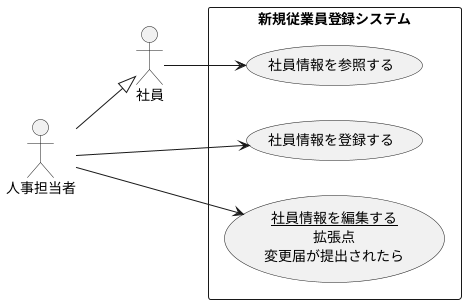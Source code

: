 @startuml
left to right direction
actor 社員
actor 人事担当者
rectangle 新規従業員登録システム{
usecase 社員情報を登録する
usecase 社員情報を参照する
usecase (<u>社員情報を編集する</u>\n拡張点\n変更届が提出されたら) as edit
}
人事担当者 --|> 社員
社員 --> 社員情報を参照する
人事担当者 --> 社員情報を登録する
人事担当者 --> edit
@enduml
